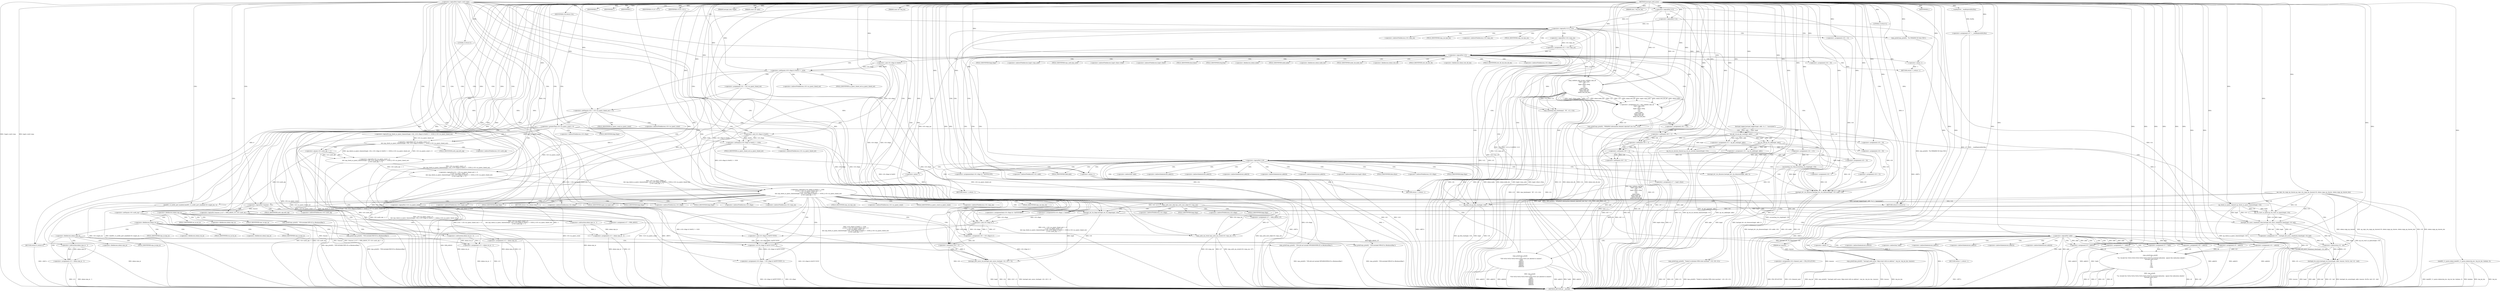 digraph hostapd_notif_assoc {  
"1000129" [label = "(METHOD,hostapd_notif_assoc)" ]
"1000656" [label = "(METHOD_RETURN,int __fastcall)" ]
"1000130" [label = "(PARAM,hostapd_data *hapd)" ]
"1000131" [label = "(PARAM,const u8 *addr)" ]
"1000132" [label = "(PARAM,const u8 *req_ies)" ]
"1000133" [label = "(PARAM,size_t req_ies_len)" ]
"1000134" [label = "(PARAM,int reassoc)" ]
"1000164" [label = "(<operator>.assignment,v37 = __readfsqword(0x28u))" ]
"1000166" [label = "(__readfsqword,__readfsqword(0x28u))" ]
"1000169" [label = "(<operator>.logicalNot,!addr)" ]
"1000172" [label = "(wpa_printf,wpa_printf(2, \"hostapd_notif_assoc: Skip event with no address\", req_ies, req_ies_len, reassoc))" ]
"1000178" [label = "(RETURN,return -1;,return -1;)" ]
"1000179" [label = "(<operator>.minus,-1)" ]
"1000181" [label = "(<operator>.assignment,v5 = *addr)" ]
"1000185" [label = "(<operator>.assignment,v7 = addr[1])" ]
"1000190" [label = "(<operator>.assignment,v8 = addr[2])" ]
"1000195" [label = "(<operator>.assignment,v9 = addr[3])" ]
"1000200" [label = "(<operator>.assignment,v10 = addr[4])" ]
"1000205" [label = "(<operator>.assignment,v29 = addr[5])" ]
"1000211" [label = "(wpa_printf,wpa_printf(\n      2,\n      \"%s: Invalid SA=%02x:%02x:%02x:%02x:%02x:%02x in received indication - ignore this indication silently\",\n      \"hostapd_notif_assoc\",\n      v5,\n      v7,\n      v8,\n      v9,\n      v10,\n      v29))" ]
"1000221" [label = "(RETURN,return 0;,return 0;)" ]
"1000222" [label = "(LITERAL,0,return 0;)" ]
"1000223" [label = "(hostapd_logger,hostapd_logger(hapd, addr, 1u, 2, \"associated\"))" ]
"1000229" [label = "(ieee802_11_parse_elems,ieee802_11_parse_elems(req_ies, req_ies_len, &elems, 0))" ]
"1000240" [label = "(<operator>.assignment,v13 = elems.wps_ie - 2)" ]
"1000242" [label = "(<operator>.subtraction,elems.wps_ie - 2)" ]
"1000247" [label = "(IDENTIFIER,L,)" ]
"1000248" [label = "(wpa_printf,wpa_printf(2, \"STA included WPS IE in (Re)AssocReq\"))" ]
"1000257" [label = "(<operator>.assignment,v13 = elems.rsn_ie - 2)" ]
"1000259" [label = "(<operator>.subtraction,elems.rsn_ie - 2)" ]
"1000264" [label = "(IDENTIFIER,L,)" ]
"1000265" [label = "(wpa_printf,wpa_printf(2, \"STA included RSN IE in (Re)AssocReq\"))" ]
"1000270" [label = "(<operator>.assignment,v13 = elems.wpa_ie)" ]
"1000280" [label = "(<operator>.assignment,v13 = elems.wpa_ie - 2)" ]
"1000282" [label = "(<operator>.subtraction,elems.wpa_ie - 2)" ]
"1000287" [label = "(IDENTIFIER,L,)" ]
"1000288" [label = "(wpa_printf,wpa_printf(2, \"STA included WPA IE in (Re)AssocReq\"))" ]
"1000293" [label = "(IDENTIFIER,L,)" ]
"1000294" [label = "(wpa_printf,wpa_printf(2, \"STA did not include WPS/RSN/WPA IE in (Re)AssocReq\"))" ]
"1000297" [label = "(<operator>.assignment,v15 = ap_get_sta(hapd, addr))" ]
"1000299" [label = "(ap_get_sta,ap_get_sta(hapd, addr))" ]
"1000302" [label = "(<operator>.assignment,v16 = v15)" ]
"1000306" [label = "(IDENTIFIER,v15,if ( v15 ))" ]
"1000308" [label = "(ap_sta_no_session_timeout,ap_sta_no_session_timeout(hapd, v15))" ]
"1000311" [label = "(accounting_sta_stop,accounting_sta_stop(hapd, v16))" ]
"1000314" [label = "(<operator>.assignment,v16->timeout_next = STA_NULLFUNC)" ]
"1000321" [label = "(<operator>.assignment,v16 = ap_sta_add(hapd, addr))" ]
"1000323" [label = "(ap_sta_add,ap_sta_add(hapd, addr))" ]
"1000327" [label = "(<operator>.logicalNot,!v16)" ]
"1000330" [label = "(hostapd_drv_sta_disassoc,hostapd_drv_sta_disassoc(hapd, addr, 5))" ]
"1000334" [label = "(RETURN,return -1;,return -1;)" ]
"1000335" [label = "(<operator>.minus,-1)" ]
"1000337" [label = "(<operator>.assignment,v17 = hapd->iface)" ]
"1000342" [label = "(<operators>.assignmentAnd,v16->flags &= 0xFFFECFFF)" ]
"1000348" [label = "(wpa_printf,wpa_printf(\n      3,\n      \"STA %02x:%02x:%02x:%02x:%02x:%02x not allowed to connect\",\n      *addr,\n      addr[1],\n      addr[2],\n      addr[3],\n      addr[4],\n      addr[5]))" ]
"1000368" [label = "(<operator>.assignment,v18 = 1)" ]
"1000372" [label = "(hostapd_drv_sta_disassoc,hostapd_drv_sta_disassoc(hapd, v16->addr, v18))" ]
"1000378" [label = "(ap_free_sta,ap_free_sta(hapd, v16))" ]
"1000381" [label = "(RETURN,return -1;,return -1;)" ]
"1000382" [label = "(<operator>.minus,-1)" ]
"1000384" [label = "(ap_copy_sta_supp_op_classes,ap_copy_sta_supp_op_classes(v16, elems.supp_op_classes, elems.supp_op_classes_len))" ]
"1000393" [label = "(<operator>.logicalNot,!hapd->conf->wpa)" ]
"1000401" [label = "(<operator>.assignment,v26 = v16->flags & 2)" ]
"1000403" [label = "(<operator>.and,v16->flags & 2)" ]
"1000408" [label = "(<operator>.assignment,v16->flags = v16->flags & 0xFFF7FFFF | 3)" ]
"1000412" [label = "(<operator>.or,v16->flags & 0xFFF7FFFF | 3)" ]
"1000413" [label = "(<operator>.and,v16->flags & 0xFFF7FFFF)" ]
"1000419" [label = "(hostapd_set_sta_flags,hostapd_set_sta_flags(hapd, v16))" ]
"1000423" [label = "(<operator>.logicalOr,!reassoc || (v27 = WPA_ASSOC_FT, v16->auth_alg != 2))" ]
"1000424" [label = "(<operator>.logicalNot,!reassoc)" ]
"1000427" [label = "(<operator>.assignment,v27 = WPA_ASSOC_FT)" ]
"1000430" [label = "(<operator>.notEquals,v16->auth_alg != 2)" ]
"1000435" [label = "(<operator>.assignment,v27 = WPA_ASSOC)" ]
"1000438" [label = "(wpa_auth_sm_event,wpa_auth_sm_event(v16->wpa_sm, v27))" ]
"1000443" [label = "(hostapd_new_assoc_sta,hostapd_new_assoc_sta(hapd, v16, v26 != 0))" ]
"1000446" [label = "(<operator>.notEquals,v26 != 0)" ]
"1000449" [label = "(ieee802_1x_notify_port_enabled,ieee802_1x_notify_port_enabled(v16->eapol_sm, 1))" ]
"1000454" [label = "(RETURN,return 0;,return 0;)" ]
"1000455" [label = "(LITERAL,0,return 0;)" ]
"1000457" [label = "(<operator>.logicalOr,!v13 || !v14)" ]
"1000458" [label = "(<operator>.logicalNot,!v13)" ]
"1000460" [label = "(<operator>.logicalNot,!v14)" ]
"1000463" [label = "(wpa_printf,wpa_printf(2, \"No WPA/RSN IE from STA\"))" ]
"1000466" [label = "(<operator>.assignment,v18 = 13)" ]
"1000471" [label = "(<operator>.logicalNot,!v16->wpa_sm)" ]
"1000475" [label = "(<operator>.assignment,v22 = v16->wpa_sm)" ]
"1000481" [label = "(<operator>.logicalNot,!v22)" ]
"1000484" [label = "(wpa_printf,wpa_printf(5, \"Failed to initialize WPA state machine\", v19, v20, v21))" ]
"1000490" [label = "(RETURN,return -1;,return -1;)" ]
"1000491" [label = "(<operator>.minus,-1)" ]
"1000493" [label = "(<operator>.assignment,v23 = wpa_validate_wpa_ie(\n          hapd->wpa_auth,\n          v22,\n          hapd->iface->freq,\n          v13,\n          v14,\n          elems.mdie,\n          elems.mdie_len,\n          elems.owe_dh,\n          elems.owe_dh_len))" ]
"1000495" [label = "(wpa_validate_wpa_ie,wpa_validate_wpa_ie(\n          hapd->wpa_auth,\n          v22,\n          hapd->iface->freq,\n          v13,\n          v14,\n          elems.mdie,\n          elems.mdie_len,\n          elems.owe_dh,\n          elems.owe_dh_len))" ]
"1000520" [label = "(IDENTIFIER,v23,if ( v23 ))" ]
"1000522" [label = "(<operator>.assignment,v30 = v23)" ]
"1000525" [label = "(wpa_printf,wpa_printf(2, \"WPA/RSN information element rejected? (res %u)\", v23))" ]
"1000529" [label = "(wpa_hexdump,wpa_hexdump(2, \"IE\", v13, v14))" ]
"1000534" [label = "(<operator>.assignment,v18 = 18)" ]
"1000538" [label = "(<operator>.notEquals,v30 != 2)" ]
"1000542" [label = "(<operator>.assignment,v18 = 19)" ]
"1000546" [label = "(<operator>.notEquals,v30 != 3)" ]
"1000550" [label = "(<operator>.assignment,v18 = 20)" ]
"1000554" [label = "(<operator>.notEquals,v30 != 4)" ]
"1000558" [label = "(<operator>.assignment,v18 = 24)" ]
"1000562" [label = "(<operator>.notEquals,v30 != 8)" ]
"1000565" [label = "(<operator>.assignment,v18 = 13)" ]
"1000570" [label = "(<operator>.logicalOr,(v16->flags & 0x402) != 1026\n    || (v24 = v16->sa_query_timed_out) != 0\n    || v16->sa_query_count > 0\n    && ((ap_check_sa_query_timeout(hapd, v16), (v16->flags & 0x402) != 1026) || v16->sa_query_timed_out)\n    || v16->auth_alg == 2)" ]
"1000571" [label = "(<operator>.notEquals,(v16->flags & 0x402) != 1026)" ]
"1000572" [label = "(<operator>.and,v16->flags & 0x402)" ]
"1000578" [label = "(<operator>.logicalOr,(v24 = v16->sa_query_timed_out) != 0\n    || v16->sa_query_count > 0\n    && ((ap_check_sa_query_timeout(hapd, v16), (v16->flags & 0x402) != 1026) || v16->sa_query_timed_out)\n    || v16->auth_alg == 2)" ]
"1000579" [label = "(<operator>.notEquals,(v24 = v16->sa_query_timed_out) != 0)" ]
"1000580" [label = "(<operator>.assignment,v24 = v16->sa_query_timed_out)" ]
"1000586" [label = "(<operator>.logicalOr,v16->sa_query_count > 0\n    && ((ap_check_sa_query_timeout(hapd, v16), (v16->flags & 0x402) != 1026) || v16->sa_query_timed_out)\n    || v16->auth_alg == 2)" ]
"1000587" [label = "(<operator>.logicalAnd,v16->sa_query_count > 0\n    && ((ap_check_sa_query_timeout(hapd, v16), (v16->flags & 0x402) != 1026) || v16->sa_query_timed_out))" ]
"1000588" [label = "(<operator>.greaterThan,v16->sa_query_count > 0)" ]
"1000595" [label = "(ap_check_sa_query_timeout,ap_check_sa_query_timeout(hapd, v16))" ]
"1000598" [label = "(<operator>.notEquals,(v16->flags & 0x402) != 1026)" ]
"1000599" [label = "(<operator>.and,v16->flags & 0x402)" ]
"1000593" [label = "(<operator>.logicalOr,(ap_check_sa_query_timeout(hapd, v16), (v16->flags & 0x402) != 1026) || v16->sa_query_timed_out)" ]
"1000608" [label = "(<operator>.equals,v16->auth_alg == 2)" ]
"1000615" [label = "(wpa_auth_uses_mfp,wpa_auth_uses_mfp(v16->wpa_sm))" ]
"1000619" [label = "(<operators>.assignmentOr,v16->flags |= 0x400u)" ]
"1000625" [label = "(<operators>.assignmentAnd,v16->flags &= 0xFFFFFBFF)" ]
"1000632" [label = "(<operator>.logicalNot,!v16->sa_query_count)" ]
"1000636" [label = "(ap_sta_start_sa_query,ap_sta_start_sa_query(hapd, v16))" ]
"1000639" [label = "(<operator>.assignment,v25 = hostapd_eid_assoc_comeback_time(hapd, v16, buf))" ]
"1000641" [label = "(hostapd_eid_assoc_comeback_time,hostapd_eid_assoc_comeback_time(hapd, v16, buf))" ]
"1000645" [label = "(hostapd_sta_assoc,hostapd_sta_assoc(hapd, addr, reassoc, 0x1Eu, buf, v25 - buf))" ]
"1000651" [label = "(<operator>.subtraction,v25 - buf)" ]
"1000654" [label = "(RETURN,return v24;,return v24;)" ]
"1000655" [label = "(IDENTIFIER,v24,return v24;)" ]
"1000183" [label = "(<operator>.indirection,*addr)" ]
"1000187" [label = "(<operator>.indirectIndexAccess,addr[1])" ]
"1000192" [label = "(<operator>.indirectIndexAccess,addr[2])" ]
"1000197" [label = "(<operator>.indirectIndexAccess,addr[3])" ]
"1000202" [label = "(<operator>.indirectIndexAccess,addr[4])" ]
"1000207" [label = "(<operator>.indirectIndexAccess,addr[5])" ]
"1000236" [label = "(<operator>.fieldAccess,elems.wps_ie)" ]
"1000243" [label = "(<operator>.fieldAccess,elems.wps_ie)" ]
"1000245" [label = "(FIELD_IDENTIFIER,wps_ie,wps_ie)" ]
"1000253" [label = "(<operator>.fieldAccess,elems.rsn_ie)" ]
"1000255" [label = "(FIELD_IDENTIFIER,rsn_ie,rsn_ie)" ]
"1000260" [label = "(<operator>.fieldAccess,elems.rsn_ie)" ]
"1000262" [label = "(FIELD_IDENTIFIER,rsn_ie,rsn_ie)" ]
"1000272" [label = "(<operator>.fieldAccess,elems.wpa_ie)" ]
"1000274" [label = "(FIELD_IDENTIFIER,wpa_ie,wpa_ie)" ]
"1000276" [label = "(<operator>.fieldAccess,elems.wpa_ie)" ]
"1000278" [label = "(FIELD_IDENTIFIER,wpa_ie,wpa_ie)" ]
"1000283" [label = "(<operator>.fieldAccess,elems.wpa_ie)" ]
"1000285" [label = "(FIELD_IDENTIFIER,wpa_ie,wpa_ie)" ]
"1000339" [label = "(<operator>.indirectFieldAccess,hapd->iface)" ]
"1000341" [label = "(FIELD_IDENTIFIER,iface,iface)" ]
"1000343" [label = "(<operator>.indirectFieldAccess,v16->flags)" ]
"1000345" [label = "(FIELD_IDENTIFIER,flags,flags)" ]
"1000351" [label = "(<operator>.indirection,*addr)" ]
"1000353" [label = "(<operator>.indirectIndexAccess,addr[1])" ]
"1000356" [label = "(<operator>.indirectIndexAccess,addr[2])" ]
"1000359" [label = "(<operator>.indirectIndexAccess,addr[3])" ]
"1000362" [label = "(<operator>.indirectIndexAccess,addr[4])" ]
"1000365" [label = "(<operator>.indirectIndexAccess,addr[5])" ]
"1000374" [label = "(<operator>.indirectFieldAccess,v16->addr)" ]
"1000376" [label = "(FIELD_IDENTIFIER,addr,addr)" ]
"1000404" [label = "(<operator>.indirectFieldAccess,v16->flags)" ]
"1000406" [label = "(FIELD_IDENTIFIER,flags,flags)" ]
"1000409" [label = "(<operator>.indirectFieldAccess,v16->flags)" ]
"1000411" [label = "(FIELD_IDENTIFIER,flags,flags)" ]
"1000414" [label = "(<operator>.indirectFieldAccess,v16->flags)" ]
"1000416" [label = "(FIELD_IDENTIFIER,flags,flags)" ]
"1000431" [label = "(<operator>.indirectFieldAccess,v16->auth_alg)" ]
"1000433" [label = "(FIELD_IDENTIFIER,auth_alg,auth_alg)" ]
"1000439" [label = "(<operator>.indirectFieldAccess,v16->wpa_sm)" ]
"1000441" [label = "(FIELD_IDENTIFIER,wpa_sm,wpa_sm)" ]
"1000450" [label = "(<operator>.indirectFieldAccess,v16->eapol_sm)" ]
"1000452" [label = "(FIELD_IDENTIFIER,eapol_sm,eapol_sm)" ]
"1000472" [label = "(<operator>.indirectFieldAccess,v16->wpa_sm)" ]
"1000474" [label = "(FIELD_IDENTIFIER,wpa_sm,wpa_sm)" ]
"1000477" [label = "(<operator>.indirectFieldAccess,v16->wpa_sm)" ]
"1000479" [label = "(FIELD_IDENTIFIER,wpa_sm,wpa_sm)" ]
"1000496" [label = "(<operator>.indirectFieldAccess,hapd->wpa_auth)" ]
"1000498" [label = "(FIELD_IDENTIFIER,wpa_auth,wpa_auth)" ]
"1000500" [label = "(<operator>.indirectFieldAccess,hapd->iface->freq)" ]
"1000501" [label = "(<operator>.indirectFieldAccess,hapd->iface)" ]
"1000503" [label = "(FIELD_IDENTIFIER,iface,iface)" ]
"1000504" [label = "(FIELD_IDENTIFIER,freq,freq)" ]
"1000507" [label = "(<operator>.fieldAccess,elems.mdie)" ]
"1000509" [label = "(FIELD_IDENTIFIER,mdie,mdie)" ]
"1000510" [label = "(<operator>.fieldAccess,elems.mdie_len)" ]
"1000512" [label = "(FIELD_IDENTIFIER,mdie_len,mdie_len)" ]
"1000513" [label = "(<operator>.fieldAccess,elems.owe_dh)" ]
"1000515" [label = "(FIELD_IDENTIFIER,owe_dh,owe_dh)" ]
"1000516" [label = "(<operator>.fieldAccess,elems.owe_dh_len)" ]
"1000518" [label = "(FIELD_IDENTIFIER,owe_dh_len,owe_dh_len)" ]
"1000573" [label = "(<operator>.indirectFieldAccess,v16->flags)" ]
"1000575" [label = "(FIELD_IDENTIFIER,flags,flags)" ]
"1000582" [label = "(<operator>.indirectFieldAccess,v16->sa_query_timed_out)" ]
"1000584" [label = "(FIELD_IDENTIFIER,sa_query_timed_out,sa_query_timed_out)" ]
"1000589" [label = "(<operator>.indirectFieldAccess,v16->sa_query_count)" ]
"1000591" [label = "(FIELD_IDENTIFIER,sa_query_count,sa_query_count)" ]
"1000600" [label = "(<operator>.indirectFieldAccess,v16->flags)" ]
"1000602" [label = "(FIELD_IDENTIFIER,flags,flags)" ]
"1000605" [label = "(<operator>.indirectFieldAccess,v16->sa_query_timed_out)" ]
"1000607" [label = "(FIELD_IDENTIFIER,sa_query_timed_out,sa_query_timed_out)" ]
"1000609" [label = "(<operator>.indirectFieldAccess,v16->auth_alg)" ]
"1000611" [label = "(FIELD_IDENTIFIER,auth_alg,auth_alg)" ]
"1000616" [label = "(<operator>.indirectFieldAccess,v16->wpa_sm)" ]
"1000618" [label = "(FIELD_IDENTIFIER,wpa_sm,wpa_sm)" ]
"1000620" [label = "(<operator>.indirectFieldAccess,v16->flags)" ]
"1000622" [label = "(FIELD_IDENTIFIER,flags,flags)" ]
"1000626" [label = "(<operator>.indirectFieldAccess,v16->flags)" ]
"1000628" [label = "(FIELD_IDENTIFIER,flags,flags)" ]
"1000633" [label = "(<operator>.indirectFieldAccess,v16->sa_query_count)" ]
"1000635" [label = "(FIELD_IDENTIFIER,sa_query_count,sa_query_count)" ]
  "1000654" -> "1000656"  [ label = "DDG: <RET>"] 
  "1000490" -> "1000656"  [ label = "DDG: <RET>"] 
  "1000381" -> "1000656"  [ label = "DDG: <RET>"] 
  "1000178" -> "1000656"  [ label = "DDG: <RET>"] 
  "1000259" -> "1000656"  [ label = "DDG: elems.rsn_ie"] 
  "1000327" -> "1000656"  [ label = "DDG: !v16"] 
  "1000294" -> "1000656"  [ label = "DDG: wpa_printf(2, \"STA did not include WPS/RSN/WPA IE in (Re)AssocReq\")"] 
  "1000636" -> "1000656"  [ label = "DDG: ap_sta_start_sa_query(hapd, v16)"] 
  "1000242" -> "1000656"  [ label = "DDG: elems.wps_ie"] 
  "1000211" -> "1000656"  [ label = "DDG: v9"] 
  "1000529" -> "1000656"  [ label = "DDG: v14"] 
  "1000580" -> "1000656"  [ label = "DDG: v16->sa_query_timed_out"] 
  "1000475" -> "1000656"  [ label = "DDG: v16->wpa_sm"] 
  "1000493" -> "1000656"  [ label = "DDG: wpa_validate_wpa_ie(\n          hapd->wpa_auth,\n          v22,\n          hapd->iface->freq,\n          v13,\n          v14,\n          elems.mdie,\n          elems.mdie_len,\n          elems.owe_dh,\n          elems.owe_dh_len)"] 
  "1000372" -> "1000656"  [ label = "DDG: v16->addr"] 
  "1000580" -> "1000656"  [ label = "DDG: v24"] 
  "1000615" -> "1000656"  [ label = "DDG: wpa_auth_uses_mfp(v16->wpa_sm)"] 
  "1000599" -> "1000656"  [ label = "DDG: v16->flags"] 
  "1000348" -> "1000656"  [ label = "DDG: wpa_printf(\n      3,\n      \"STA %02x:%02x:%02x:%02x:%02x:%02x not allowed to connect\",\n      *addr,\n      addr[1],\n      addr[2],\n      addr[3],\n      addr[4],\n      addr[5])"] 
  "1000570" -> "1000656"  [ label = "DDG: (v16->flags & 0x402) != 1026"] 
  "1000570" -> "1000656"  [ label = "DDG: (v24 = v16->sa_query_timed_out) != 0\n    || v16->sa_query_count > 0\n    && ((ap_check_sa_query_timeout(hapd, v16), (v16->flags & 0x402) != 1026) || v16->sa_query_timed_out)\n    || v16->auth_alg == 2"] 
  "1000384" -> "1000656"  [ label = "DDG: elems.supp_op_classes_len"] 
  "1000423" -> "1000656"  [ label = "DDG: !reassoc"] 
  "1000443" -> "1000656"  [ label = "DDG: hapd"] 
  "1000443" -> "1000656"  [ label = "DDG: v16"] 
  "1000393" -> "1000656"  [ label = "DDG: hapd->conf->wpa"] 
  "1000335" -> "1000656"  [ label = "DDG: -1"] 
  "1000495" -> "1000656"  [ label = "DDG: hapd->wpa_auth"] 
  "1000495" -> "1000656"  [ label = "DDG: hapd->iface->freq"] 
  "1000525" -> "1000656"  [ label = "DDG: wpa_printf(2, \"WPA/RSN information element rejected? (res %u)\", v23)"] 
  "1000438" -> "1000656"  [ label = "DDG: v16->wpa_sm"] 
  "1000223" -> "1000656"  [ label = "DDG: hostapd_logger(hapd, addr, 1u, 2, \"associated\")"] 
  "1000323" -> "1000656"  [ label = "DDG: addr"] 
  "1000164" -> "1000656"  [ label = "DDG: __readfsqword(0x28u)"] 
  "1000330" -> "1000656"  [ label = "DDG: hostapd_drv_sta_disassoc(hapd, addr, 5)"] 
  "1000257" -> "1000656"  [ label = "DDG: elems.rsn_ie - 2"] 
  "1000348" -> "1000656"  [ label = "DDG: addr[1]"] 
  "1000588" -> "1000656"  [ label = "DDG: v16->sa_query_count"] 
  "1000484" -> "1000656"  [ label = "DDG: v20"] 
  "1000570" -> "1000656"  [ label = "DDG: (v16->flags & 0x402) != 1026\n    || (v24 = v16->sa_query_timed_out) != 0\n    || v16->sa_query_count > 0\n    && ((ap_check_sa_query_timeout(hapd, v16), (v16->flags & 0x402) != 1026) || v16->sa_query_timed_out)\n    || v16->auth_alg == 2"] 
  "1000265" -> "1000656"  [ label = "DDG: wpa_printf(2, \"STA included RSN IE in (Re)AssocReq\")"] 
  "1000538" -> "1000656"  [ label = "DDG: v30"] 
  "1000308" -> "1000656"  [ label = "DDG: ap_sta_no_session_timeout(hapd, v15)"] 
  "1000538" -> "1000656"  [ label = "DDG: v30 != 2"] 
  "1000645" -> "1000656"  [ label = "DDG: reassoc"] 
  "1000430" -> "1000656"  [ label = "DDG: v16->auth_alg"] 
  "1000348" -> "1000656"  [ label = "DDG: *addr"] 
  "1000257" -> "1000656"  [ label = "DDG: v13"] 
  "1000593" -> "1000656"  [ label = "DDG: v16->sa_query_timed_out"] 
  "1000495" -> "1000656"  [ label = "DDG: v13"] 
  "1000229" -> "1000656"  [ label = "DDG: req_ies"] 
  "1000211" -> "1000656"  [ label = "DDG: wpa_printf(\n      2,\n      \"%s: Invalid SA=%02x:%02x:%02x:%02x:%02x:%02x in received indication - ignore this indication silently\",\n      \"hostapd_notif_assoc\",\n      v5,\n      v7,\n      v8,\n      v9,\n      v10,\n      v29)"] 
  "1000321" -> "1000656"  [ label = "DDG: ap_sta_add(hapd, addr)"] 
  "1000554" -> "1000656"  [ label = "DDG: v30"] 
  "1000645" -> "1000656"  [ label = "DDG: hapd"] 
  "1000211" -> "1000656"  [ label = "DDG: v8"] 
  "1000393" -> "1000656"  [ label = "DDG: !hapd->conf->wpa"] 
  "1000546" -> "1000656"  [ label = "DDG: v30"] 
  "1000229" -> "1000656"  [ label = "DDG: ieee802_11_parse_elems(req_ies, req_ies_len, &elems, 0)"] 
  "1000632" -> "1000656"  [ label = "DDG: v16->sa_query_count"] 
  "1000572" -> "1000656"  [ label = "DDG: v16->flags"] 
  "1000481" -> "1000656"  [ label = "DDG: v22"] 
  "1000378" -> "1000656"  [ label = "DDG: v16"] 
  "1000578" -> "1000656"  [ label = "DDG: (v24 = v16->sa_query_timed_out) != 0"] 
  "1000134" -> "1000656"  [ label = "DDG: reassoc"] 
  "1000348" -> "1000656"  [ label = "DDG: addr[2]"] 
  "1000546" -> "1000656"  [ label = "DDG: v30 != 3"] 
  "1000382" -> "1000656"  [ label = "DDG: -1"] 
  "1000270" -> "1000656"  [ label = "DDG: elems.wpa_ie"] 
  "1000639" -> "1000656"  [ label = "DDG: hostapd_eid_assoc_comeback_time(hapd, v16, buf)"] 
  "1000384" -> "1000656"  [ label = "DDG: ap_copy_sta_supp_op_classes(v16, elems.supp_op_classes, elems.supp_op_classes_len)"] 
  "1000282" -> "1000656"  [ label = "DDG: elems.wpa_ie"] 
  "1000211" -> "1000656"  [ label = "DDG: v29"] 
  "1000438" -> "1000656"  [ label = "DDG: v27"] 
  "1000438" -> "1000656"  [ label = "DDG: wpa_auth_sm_event(v16->wpa_sm, v27)"] 
  "1000299" -> "1000656"  [ label = "DDG: addr"] 
  "1000481" -> "1000656"  [ label = "DDG: !v22"] 
  "1000484" -> "1000656"  [ label = "DDG: v19"] 
  "1000457" -> "1000656"  [ label = "DDG: !v13 || !v14"] 
  "1000587" -> "1000656"  [ label = "DDG: v16->sa_query_count > 0"] 
  "1000240" -> "1000656"  [ label = "DDG: v13"] 
  "1000495" -> "1000656"  [ label = "DDG: elems.owe_dh"] 
  "1000435" -> "1000656"  [ label = "DDG: WPA_ASSOC"] 
  "1000181" -> "1000656"  [ label = "DDG: *addr"] 
  "1000586" -> "1000656"  [ label = "DDG: v16->auth_alg == 2"] 
  "1000348" -> "1000656"  [ label = "DDG: addr[5]"] 
  "1000308" -> "1000656"  [ label = "DDG: v15"] 
  "1000280" -> "1000656"  [ label = "DDG: elems.wpa_ie - 2"] 
  "1000651" -> "1000656"  [ label = "DDG: v25"] 
  "1000446" -> "1000656"  [ label = "DDG: v26"] 
  "1000419" -> "1000656"  [ label = "DDG: hostapd_set_sta_flags(hapd, v16)"] 
  "1000495" -> "1000656"  [ label = "DDG: v14"] 
  "1000525" -> "1000656"  [ label = "DDG: v23"] 
  "1000211" -> "1000656"  [ label = "DDG: v5"] 
  "1000384" -> "1000656"  [ label = "DDG: v16"] 
  "1000401" -> "1000656"  [ label = "DDG: v16->flags & 2"] 
  "1000270" -> "1000656"  [ label = "DDG: v13"] 
  "1000449" -> "1000656"  [ label = "DDG: v16->eapol_sm"] 
  "1000302" -> "1000656"  [ label = "DDG: v15"] 
  "1000562" -> "1000656"  [ label = "DDG: v30 != 8"] 
  "1000378" -> "1000656"  [ label = "DDG: ap_free_sta(hapd, v16)"] 
  "1000288" -> "1000656"  [ label = "DDG: wpa_printf(2, \"STA included WPA IE in (Re)AssocReq\")"] 
  "1000229" -> "1000656"  [ label = "DDG: &elems"] 
  "1000205" -> "1000656"  [ label = "DDG: addr[5]"] 
  "1000348" -> "1000656"  [ label = "DDG: addr[3]"] 
  "1000495" -> "1000656"  [ label = "DDG: elems.owe_dh_len"] 
  "1000463" -> "1000656"  [ label = "DDG: wpa_printf(2, \"No WPA/RSN IE from STA\")"] 
  "1000424" -> "1000656"  [ label = "DDG: reassoc"] 
  "1000378" -> "1000656"  [ label = "DDG: hapd"] 
  "1000342" -> "1000656"  [ label = "DDG: v16->flags"] 
  "1000169" -> "1000656"  [ label = "DDG: addr"] 
  "1000443" -> "1000656"  [ label = "DDG: v26 != 0"] 
  "1000587" -> "1000656"  [ label = "DDG: (ap_check_sa_query_timeout(hapd, v16), (v16->flags & 0x402) != 1026) || v16->sa_query_timed_out"] 
  "1000248" -> "1000656"  [ label = "DDG: wpa_printf(2, \"STA included WPS IE in (Re)AssocReq\")"] 
  "1000495" -> "1000656"  [ label = "DDG: v22"] 
  "1000598" -> "1000656"  [ label = "DDG: v16->flags & 0x402"] 
  "1000372" -> "1000656"  [ label = "DDG: hostapd_drv_sta_disassoc(hapd, v16->addr, v18)"] 
  "1000645" -> "1000656"  [ label = "DDG: addr"] 
  "1000645" -> "1000656"  [ label = "DDG: buf"] 
  "1000330" -> "1000656"  [ label = "DDG: addr"] 
  "1000229" -> "1000656"  [ label = "DDG: req_ies_len"] 
  "1000311" -> "1000656"  [ label = "DDG: accounting_sta_stop(hapd, v16)"] 
  "1000586" -> "1000656"  [ label = "DDG: v16->sa_query_count > 0\n    && ((ap_check_sa_query_timeout(hapd, v16), (v16->flags & 0x402) != 1026) || v16->sa_query_timed_out)"] 
  "1000314" -> "1000656"  [ label = "DDG: v16->timeout_next"] 
  "1000280" -> "1000656"  [ label = "DDG: v13"] 
  "1000632" -> "1000656"  [ label = "DDG: !v16->sa_query_count"] 
  "1000491" -> "1000656"  [ label = "DDG: -1"] 
  "1000529" -> "1000656"  [ label = "DDG: v13"] 
  "1000423" -> "1000656"  [ label = "DDG: !reassoc || (v27 = WPA_ASSOC_FT, v16->auth_alg != 2)"] 
  "1000190" -> "1000656"  [ label = "DDG: addr[2]"] 
  "1000495" -> "1000656"  [ label = "DDG: elems.mdie"] 
  "1000562" -> "1000656"  [ label = "DDG: v30"] 
  "1000645" -> "1000656"  [ label = "DDG: v25 - buf"] 
  "1000529" -> "1000656"  [ label = "DDG: wpa_hexdump(2, \"IE\", v13, v14)"] 
  "1000484" -> "1000656"  [ label = "DDG: v21"] 
  "1000327" -> "1000656"  [ label = "DDG: v16"] 
  "1000641" -> "1000656"  [ label = "DDG: v16"] 
  "1000185" -> "1000656"  [ label = "DDG: addr[1]"] 
  "1000578" -> "1000656"  [ label = "DDG: v16->sa_query_count > 0\n    && ((ap_check_sa_query_timeout(hapd, v16), (v16->flags & 0x402) != 1026) || v16->sa_query_timed_out)\n    || v16->auth_alg == 2"] 
  "1000172" -> "1000656"  [ label = "DDG: reassoc"] 
  "1000372" -> "1000656"  [ label = "DDG: v18"] 
  "1000240" -> "1000656"  [ label = "DDG: elems.wps_ie - 2"] 
  "1000172" -> "1000656"  [ label = "DDG: req_ies_len"] 
  "1000179" -> "1000656"  [ label = "DDG: -1"] 
  "1000297" -> "1000656"  [ label = "DDG: ap_get_sta(hapd, addr)"] 
  "1000449" -> "1000656"  [ label = "DDG: ieee802_1x_notify_port_enabled(v16->eapol_sm, 1)"] 
  "1000337" -> "1000656"  [ label = "DDG: hapd->iface"] 
  "1000484" -> "1000656"  [ label = "DDG: wpa_printf(5, \"Failed to initialize WPA state machine\", v19, v20, v21)"] 
  "1000169" -> "1000656"  [ label = "DDG: !addr"] 
  "1000493" -> "1000656"  [ label = "DDG: v23"] 
  "1000408" -> "1000656"  [ label = "DDG: v16->flags"] 
  "1000408" -> "1000656"  [ label = "DDG: v16->flags & 0xFFF7FFFF | 3"] 
  "1000554" -> "1000656"  [ label = "DDG: v30 != 4"] 
  "1000211" -> "1000656"  [ label = "DDG: v7"] 
  "1000645" -> "1000656"  [ label = "DDG: hostapd_sta_assoc(hapd, addr, reassoc, 0x1Eu, buf, v25 - buf)"] 
  "1000430" -> "1000656"  [ label = "DDG: v16->auth_alg != 2"] 
  "1000458" -> "1000656"  [ label = "DDG: v13"] 
  "1000314" -> "1000656"  [ label = "DDG: STA_NULLFUNC"] 
  "1000412" -> "1000656"  [ label = "DDG: v16->flags & 0xFFF7FFFF"] 
  "1000172" -> "1000656"  [ label = "DDG: req_ies"] 
  "1000595" -> "1000656"  [ label = "DDG: ap_check_sa_query_timeout(hapd, v16)"] 
  "1000172" -> "1000656"  [ label = "DDG: wpa_printf(2, \"hostapd_notif_assoc: Skip event with no address\", req_ies, req_ies_len, reassoc)"] 
  "1000200" -> "1000656"  [ label = "DDG: addr[4]"] 
  "1000195" -> "1000656"  [ label = "DDG: addr[3]"] 
  "1000460" -> "1000656"  [ label = "DDG: v14"] 
  "1000608" -> "1000656"  [ label = "DDG: v16->auth_alg"] 
  "1000443" -> "1000656"  [ label = "DDG: hostapd_new_assoc_sta(hapd, v16, v26 != 0)"] 
  "1000457" -> "1000656"  [ label = "DDG: !v13"] 
  "1000337" -> "1000656"  [ label = "DDG: v17"] 
  "1000571" -> "1000656"  [ label = "DDG: v16->flags & 0x402"] 
  "1000471" -> "1000656"  [ label = "DDG: !v16->wpa_sm"] 
  "1000495" -> "1000656"  [ label = "DDG: elems.mdie_len"] 
  "1000427" -> "1000656"  [ label = "DDG: WPA_ASSOC_FT"] 
  "1000348" -> "1000656"  [ label = "DDG: addr[4]"] 
  "1000384" -> "1000656"  [ label = "DDG: elems.supp_op_classes"] 
  "1000164" -> "1000656"  [ label = "DDG: v37"] 
  "1000211" -> "1000656"  [ label = "DDG: v10"] 
  "1000457" -> "1000656"  [ label = "DDG: !v14"] 
  "1000330" -> "1000656"  [ label = "DDG: hapd"] 
  "1000334" -> "1000656"  [ label = "DDG: <RET>"] 
  "1000221" -> "1000656"  [ label = "DDG: <RET>"] 
  "1000454" -> "1000656"  [ label = "DDG: <RET>"] 
  "1000129" -> "1000130"  [ label = "DDG: "] 
  "1000129" -> "1000131"  [ label = "DDG: "] 
  "1000129" -> "1000132"  [ label = "DDG: "] 
  "1000129" -> "1000133"  [ label = "DDG: "] 
  "1000129" -> "1000134"  [ label = "DDG: "] 
  "1000166" -> "1000164"  [ label = "DDG: 0x28u"] 
  "1000129" -> "1000164"  [ label = "DDG: "] 
  "1000129" -> "1000166"  [ label = "DDG: "] 
  "1000129" -> "1000169"  [ label = "DDG: "] 
  "1000129" -> "1000172"  [ label = "DDG: "] 
  "1000134" -> "1000172"  [ label = "DDG: reassoc"] 
  "1000179" -> "1000178"  [ label = "DDG: -1"] 
  "1000129" -> "1000179"  [ label = "DDG: "] 
  "1000129" -> "1000181"  [ label = "DDG: "] 
  "1000169" -> "1000185"  [ label = "DDG: addr"] 
  "1000129" -> "1000185"  [ label = "DDG: "] 
  "1000169" -> "1000190"  [ label = "DDG: addr"] 
  "1000129" -> "1000190"  [ label = "DDG: "] 
  "1000169" -> "1000195"  [ label = "DDG: addr"] 
  "1000129" -> "1000195"  [ label = "DDG: "] 
  "1000169" -> "1000200"  [ label = "DDG: addr"] 
  "1000129" -> "1000200"  [ label = "DDG: "] 
  "1000169" -> "1000205"  [ label = "DDG: addr"] 
  "1000129" -> "1000205"  [ label = "DDG: "] 
  "1000129" -> "1000211"  [ label = "DDG: "] 
  "1000181" -> "1000211"  [ label = "DDG: v5"] 
  "1000185" -> "1000211"  [ label = "DDG: v7"] 
  "1000190" -> "1000211"  [ label = "DDG: v8"] 
  "1000195" -> "1000211"  [ label = "DDG: v9"] 
  "1000200" -> "1000211"  [ label = "DDG: v10"] 
  "1000205" -> "1000211"  [ label = "DDG: v29"] 
  "1000222" -> "1000221"  [ label = "DDG: 0"] 
  "1000129" -> "1000221"  [ label = "DDG: "] 
  "1000129" -> "1000222"  [ label = "DDG: "] 
  "1000129" -> "1000223"  [ label = "DDG: "] 
  "1000129" -> "1000229"  [ label = "DDG: "] 
  "1000242" -> "1000240"  [ label = "DDG: elems.wps_ie"] 
  "1000242" -> "1000240"  [ label = "DDG: 2"] 
  "1000129" -> "1000240"  [ label = "DDG: "] 
  "1000129" -> "1000242"  [ label = "DDG: "] 
  "1000129" -> "1000247"  [ label = "DDG: "] 
  "1000129" -> "1000248"  [ label = "DDG: "] 
  "1000259" -> "1000257"  [ label = "DDG: elems.rsn_ie"] 
  "1000259" -> "1000257"  [ label = "DDG: 2"] 
  "1000129" -> "1000257"  [ label = "DDG: "] 
  "1000129" -> "1000259"  [ label = "DDG: "] 
  "1000129" -> "1000264"  [ label = "DDG: "] 
  "1000129" -> "1000265"  [ label = "DDG: "] 
  "1000129" -> "1000270"  [ label = "DDG: "] 
  "1000282" -> "1000280"  [ label = "DDG: elems.wpa_ie"] 
  "1000282" -> "1000280"  [ label = "DDG: 2"] 
  "1000129" -> "1000280"  [ label = "DDG: "] 
  "1000129" -> "1000282"  [ label = "DDG: "] 
  "1000129" -> "1000287"  [ label = "DDG: "] 
  "1000129" -> "1000288"  [ label = "DDG: "] 
  "1000129" -> "1000293"  [ label = "DDG: "] 
  "1000129" -> "1000294"  [ label = "DDG: "] 
  "1000299" -> "1000297"  [ label = "DDG: hapd"] 
  "1000299" -> "1000297"  [ label = "DDG: addr"] 
  "1000129" -> "1000297"  [ label = "DDG: "] 
  "1000223" -> "1000299"  [ label = "DDG: hapd"] 
  "1000129" -> "1000299"  [ label = "DDG: "] 
  "1000223" -> "1000299"  [ label = "DDG: addr"] 
  "1000297" -> "1000302"  [ label = "DDG: v15"] 
  "1000129" -> "1000302"  [ label = "DDG: "] 
  "1000129" -> "1000306"  [ label = "DDG: "] 
  "1000299" -> "1000308"  [ label = "DDG: hapd"] 
  "1000129" -> "1000308"  [ label = "DDG: "] 
  "1000297" -> "1000308"  [ label = "DDG: v15"] 
  "1000308" -> "1000311"  [ label = "DDG: hapd"] 
  "1000129" -> "1000311"  [ label = "DDG: "] 
  "1000302" -> "1000311"  [ label = "DDG: v16"] 
  "1000129" -> "1000314"  [ label = "DDG: "] 
  "1000323" -> "1000321"  [ label = "DDG: hapd"] 
  "1000323" -> "1000321"  [ label = "DDG: addr"] 
  "1000129" -> "1000321"  [ label = "DDG: "] 
  "1000299" -> "1000323"  [ label = "DDG: hapd"] 
  "1000129" -> "1000323"  [ label = "DDG: "] 
  "1000299" -> "1000323"  [ label = "DDG: addr"] 
  "1000321" -> "1000327"  [ label = "DDG: v16"] 
  "1000129" -> "1000327"  [ label = "DDG: "] 
  "1000323" -> "1000330"  [ label = "DDG: hapd"] 
  "1000129" -> "1000330"  [ label = "DDG: "] 
  "1000323" -> "1000330"  [ label = "DDG: addr"] 
  "1000335" -> "1000334"  [ label = "DDG: -1"] 
  "1000129" -> "1000335"  [ label = "DDG: "] 
  "1000129" -> "1000337"  [ label = "DDG: "] 
  "1000129" -> "1000342"  [ label = "DDG: "] 
  "1000129" -> "1000348"  [ label = "DDG: "] 
  "1000323" -> "1000348"  [ label = "DDG: addr"] 
  "1000299" -> "1000348"  [ label = "DDG: addr"] 
  "1000129" -> "1000368"  [ label = "DDG: "] 
  "1000323" -> "1000372"  [ label = "DDG: hapd"] 
  "1000311" -> "1000372"  [ label = "DDG: hapd"] 
  "1000129" -> "1000372"  [ label = "DDG: "] 
  "1000550" -> "1000372"  [ label = "DDG: v18"] 
  "1000558" -> "1000372"  [ label = "DDG: v18"] 
  "1000368" -> "1000372"  [ label = "DDG: v18"] 
  "1000534" -> "1000372"  [ label = "DDG: v18"] 
  "1000542" -> "1000372"  [ label = "DDG: v18"] 
  "1000565" -> "1000372"  [ label = "DDG: v18"] 
  "1000466" -> "1000372"  [ label = "DDG: v18"] 
  "1000372" -> "1000378"  [ label = "DDG: hapd"] 
  "1000129" -> "1000378"  [ label = "DDG: "] 
  "1000311" -> "1000378"  [ label = "DDG: v16"] 
  "1000384" -> "1000378"  [ label = "DDG: v16"] 
  "1000327" -> "1000378"  [ label = "DDG: v16"] 
  "1000382" -> "1000381"  [ label = "DDG: -1"] 
  "1000129" -> "1000382"  [ label = "DDG: "] 
  "1000129" -> "1000384"  [ label = "DDG: "] 
  "1000403" -> "1000401"  [ label = "DDG: v16->flags"] 
  "1000403" -> "1000401"  [ label = "DDG: 2"] 
  "1000129" -> "1000401"  [ label = "DDG: "] 
  "1000625" -> "1000403"  [ label = "DDG: v16->flags"] 
  "1000619" -> "1000403"  [ label = "DDG: v16->flags"] 
  "1000129" -> "1000403"  [ label = "DDG: "] 
  "1000412" -> "1000408"  [ label = "DDG: v16->flags & 0xFFF7FFFF"] 
  "1000412" -> "1000408"  [ label = "DDG: 3"] 
  "1000413" -> "1000412"  [ label = "DDG: v16->flags"] 
  "1000413" -> "1000412"  [ label = "DDG: 0xFFF7FFFF"] 
  "1000403" -> "1000413"  [ label = "DDG: v16->flags"] 
  "1000129" -> "1000413"  [ label = "DDG: "] 
  "1000129" -> "1000412"  [ label = "DDG: "] 
  "1000595" -> "1000419"  [ label = "DDG: hapd"] 
  "1000129" -> "1000419"  [ label = "DDG: "] 
  "1000595" -> "1000419"  [ label = "DDG: v16"] 
  "1000384" -> "1000419"  [ label = "DDG: v16"] 
  "1000424" -> "1000423"  [ label = "DDG: reassoc"] 
  "1000129" -> "1000424"  [ label = "DDG: "] 
  "1000129" -> "1000427"  [ label = "DDG: "] 
  "1000608" -> "1000430"  [ label = "DDG: v16->auth_alg"] 
  "1000129" -> "1000430"  [ label = "DDG: "] 
  "1000129" -> "1000435"  [ label = "DDG: "] 
  "1000615" -> "1000438"  [ label = "DDG: v16->wpa_sm"] 
  "1000435" -> "1000438"  [ label = "DDG: v27"] 
  "1000427" -> "1000438"  [ label = "DDG: v27"] 
  "1000129" -> "1000438"  [ label = "DDG: "] 
  "1000419" -> "1000443"  [ label = "DDG: hapd"] 
  "1000129" -> "1000443"  [ label = "DDG: "] 
  "1000419" -> "1000443"  [ label = "DDG: v16"] 
  "1000446" -> "1000443"  [ label = "DDG: v26"] 
  "1000446" -> "1000443"  [ label = "DDG: 0"] 
  "1000401" -> "1000446"  [ label = "DDG: v26"] 
  "1000129" -> "1000446"  [ label = "DDG: "] 
  "1000129" -> "1000449"  [ label = "DDG: "] 
  "1000455" -> "1000454"  [ label = "DDG: 0"] 
  "1000129" -> "1000454"  [ label = "DDG: "] 
  "1000129" -> "1000455"  [ label = "DDG: "] 
  "1000458" -> "1000457"  [ label = "DDG: v13"] 
  "1000129" -> "1000458"  [ label = "DDG: "] 
  "1000460" -> "1000457"  [ label = "DDG: v14"] 
  "1000129" -> "1000460"  [ label = "DDG: "] 
  "1000129" -> "1000463"  [ label = "DDG: "] 
  "1000129" -> "1000466"  [ label = "DDG: "] 
  "1000471" -> "1000475"  [ label = "DDG: v16->wpa_sm"] 
  "1000129" -> "1000475"  [ label = "DDG: "] 
  "1000475" -> "1000481"  [ label = "DDG: v22"] 
  "1000129" -> "1000481"  [ label = "DDG: "] 
  "1000129" -> "1000484"  [ label = "DDG: "] 
  "1000491" -> "1000490"  [ label = "DDG: -1"] 
  "1000129" -> "1000491"  [ label = "DDG: "] 
  "1000495" -> "1000493"  [ label = "DDG: elems.owe_dh_len"] 
  "1000495" -> "1000493"  [ label = "DDG: elems.mdie"] 
  "1000495" -> "1000493"  [ label = "DDG: hapd->iface->freq"] 
  "1000495" -> "1000493"  [ label = "DDG: v13"] 
  "1000495" -> "1000493"  [ label = "DDG: elems.mdie_len"] 
  "1000495" -> "1000493"  [ label = "DDG: v14"] 
  "1000495" -> "1000493"  [ label = "DDG: v22"] 
  "1000495" -> "1000493"  [ label = "DDG: elems.owe_dh"] 
  "1000495" -> "1000493"  [ label = "DDG: hapd->wpa_auth"] 
  "1000129" -> "1000493"  [ label = "DDG: "] 
  "1000481" -> "1000495"  [ label = "DDG: v22"] 
  "1000129" -> "1000495"  [ label = "DDG: "] 
  "1000458" -> "1000495"  [ label = "DDG: v13"] 
  "1000460" -> "1000495"  [ label = "DDG: v14"] 
  "1000129" -> "1000520"  [ label = "DDG: "] 
  "1000493" -> "1000522"  [ label = "DDG: v23"] 
  "1000129" -> "1000522"  [ label = "DDG: "] 
  "1000129" -> "1000525"  [ label = "DDG: "] 
  "1000493" -> "1000525"  [ label = "DDG: v23"] 
  "1000129" -> "1000529"  [ label = "DDG: "] 
  "1000495" -> "1000529"  [ label = "DDG: v13"] 
  "1000495" -> "1000529"  [ label = "DDG: v14"] 
  "1000129" -> "1000534"  [ label = "DDG: "] 
  "1000522" -> "1000538"  [ label = "DDG: v30"] 
  "1000129" -> "1000538"  [ label = "DDG: "] 
  "1000129" -> "1000542"  [ label = "DDG: "] 
  "1000538" -> "1000546"  [ label = "DDG: v30"] 
  "1000129" -> "1000546"  [ label = "DDG: "] 
  "1000129" -> "1000550"  [ label = "DDG: "] 
  "1000546" -> "1000554"  [ label = "DDG: v30"] 
  "1000129" -> "1000554"  [ label = "DDG: "] 
  "1000129" -> "1000558"  [ label = "DDG: "] 
  "1000554" -> "1000562"  [ label = "DDG: v30"] 
  "1000129" -> "1000562"  [ label = "DDG: "] 
  "1000129" -> "1000565"  [ label = "DDG: "] 
  "1000571" -> "1000570"  [ label = "DDG: v16->flags & 0x402"] 
  "1000571" -> "1000570"  [ label = "DDG: 1026"] 
  "1000598" -> "1000570"  [ label = "DDG: (v16->flags & 0x402) != 1026"] 
  "1000572" -> "1000571"  [ label = "DDG: v16->flags"] 
  "1000572" -> "1000571"  [ label = "DDG: 0x402"] 
  "1000129" -> "1000572"  [ label = "DDG: "] 
  "1000129" -> "1000571"  [ label = "DDG: "] 
  "1000578" -> "1000570"  [ label = "DDG: (v24 = v16->sa_query_timed_out) != 0"] 
  "1000578" -> "1000570"  [ label = "DDG: v16->sa_query_count > 0\n    && ((ap_check_sa_query_timeout(hapd, v16), (v16->flags & 0x402) != 1026) || v16->sa_query_timed_out)\n    || v16->auth_alg == 2"] 
  "1000579" -> "1000578"  [ label = "DDG: 0"] 
  "1000580" -> "1000579"  [ label = "DDG: v24"] 
  "1000129" -> "1000580"  [ label = "DDG: "] 
  "1000129" -> "1000579"  [ label = "DDG: "] 
  "1000586" -> "1000578"  [ label = "DDG: v16->sa_query_count > 0\n    && ((ap_check_sa_query_timeout(hapd, v16), (v16->flags & 0x402) != 1026) || v16->sa_query_timed_out)"] 
  "1000586" -> "1000578"  [ label = "DDG: v16->auth_alg == 2"] 
  "1000587" -> "1000586"  [ label = "DDG: v16->sa_query_count > 0"] 
  "1000587" -> "1000586"  [ label = "DDG: (ap_check_sa_query_timeout(hapd, v16), (v16->flags & 0x402) != 1026) || v16->sa_query_timed_out"] 
  "1000588" -> "1000587"  [ label = "DDG: v16->sa_query_count"] 
  "1000588" -> "1000587"  [ label = "DDG: 0"] 
  "1000129" -> "1000588"  [ label = "DDG: "] 
  "1000593" -> "1000587"  [ label = "DDG: v16->sa_query_timed_out"] 
  "1000129" -> "1000595"  [ label = "DDG: "] 
  "1000384" -> "1000595"  [ label = "DDG: v16"] 
  "1000599" -> "1000598"  [ label = "DDG: v16->flags"] 
  "1000599" -> "1000598"  [ label = "DDG: 0x402"] 
  "1000572" -> "1000599"  [ label = "DDG: v16->flags"] 
  "1000129" -> "1000599"  [ label = "DDG: "] 
  "1000129" -> "1000598"  [ label = "DDG: "] 
  "1000608" -> "1000586"  [ label = "DDG: v16->auth_alg"] 
  "1000608" -> "1000586"  [ label = "DDG: 2"] 
  "1000129" -> "1000608"  [ label = "DDG: "] 
  "1000471" -> "1000615"  [ label = "DDG: v16->wpa_sm"] 
  "1000129" -> "1000619"  [ label = "DDG: "] 
  "1000599" -> "1000619"  [ label = "DDG: v16->flags"] 
  "1000572" -> "1000619"  [ label = "DDG: v16->flags"] 
  "1000129" -> "1000625"  [ label = "DDG: "] 
  "1000599" -> "1000625"  [ label = "DDG: v16->flags"] 
  "1000572" -> "1000625"  [ label = "DDG: v16->flags"] 
  "1000588" -> "1000632"  [ label = "DDG: v16->sa_query_count"] 
  "1000595" -> "1000636"  [ label = "DDG: hapd"] 
  "1000129" -> "1000636"  [ label = "DDG: "] 
  "1000595" -> "1000636"  [ label = "DDG: v16"] 
  "1000384" -> "1000636"  [ label = "DDG: v16"] 
  "1000641" -> "1000639"  [ label = "DDG: hapd"] 
  "1000641" -> "1000639"  [ label = "DDG: v16"] 
  "1000641" -> "1000639"  [ label = "DDG: buf"] 
  "1000129" -> "1000639"  [ label = "DDG: "] 
  "1000636" -> "1000641"  [ label = "DDG: hapd"] 
  "1000595" -> "1000641"  [ label = "DDG: hapd"] 
  "1000129" -> "1000641"  [ label = "DDG: "] 
  "1000595" -> "1000641"  [ label = "DDG: v16"] 
  "1000384" -> "1000641"  [ label = "DDG: v16"] 
  "1000636" -> "1000641"  [ label = "DDG: v16"] 
  "1000641" -> "1000645"  [ label = "DDG: hapd"] 
  "1000129" -> "1000645"  [ label = "DDG: "] 
  "1000651" -> "1000645"  [ label = "DDG: buf"] 
  "1000651" -> "1000645"  [ label = "DDG: v25"] 
  "1000639" -> "1000651"  [ label = "DDG: v25"] 
  "1000129" -> "1000651"  [ label = "DDG: "] 
  "1000641" -> "1000651"  [ label = "DDG: buf"] 
  "1000655" -> "1000654"  [ label = "DDG: v24"] 
  "1000580" -> "1000654"  [ label = "DDG: v24"] 
  "1000129" -> "1000655"  [ label = "DDG: "] 
  "1000169" -> "1000172"  [ label = "CDG: "] 
  "1000169" -> "1000192"  [ label = "CDG: "] 
  "1000169" -> "1000190"  [ label = "CDG: "] 
  "1000169" -> "1000187"  [ label = "CDG: "] 
  "1000169" -> "1000185"  [ label = "CDG: "] 
  "1000169" -> "1000183"  [ label = "CDG: "] 
  "1000169" -> "1000181"  [ label = "CDG: "] 
  "1000169" -> "1000179"  [ label = "CDG: "] 
  "1000169" -> "1000178"  [ label = "CDG: "] 
  "1000169" -> "1000207"  [ label = "CDG: "] 
  "1000169" -> "1000205"  [ label = "CDG: "] 
  "1000169" -> "1000202"  [ label = "CDG: "] 
  "1000169" -> "1000200"  [ label = "CDG: "] 
  "1000169" -> "1000197"  [ label = "CDG: "] 
  "1000169" -> "1000195"  [ label = "CDG: "] 
  "1000169" -> "1000221"  [ label = "CDG: "] 
  "1000169" -> "1000211"  [ label = "CDG: "] 
  "1000236" -> "1000240"  [ label = "CDG: "] 
  "1000236" -> "1000255"  [ label = "CDG: "] 
  "1000236" -> "1000253"  [ label = "CDG: "] 
  "1000236" -> "1000248"  [ label = "CDG: "] 
  "1000236" -> "1000245"  [ label = "CDG: "] 
  "1000236" -> "1000243"  [ label = "CDG: "] 
  "1000236" -> "1000242"  [ label = "CDG: "] 
  "1000253" -> "1000272"  [ label = "CDG: "] 
  "1000253" -> "1000270"  [ label = "CDG: "] 
  "1000253" -> "1000265"  [ label = "CDG: "] 
  "1000253" -> "1000262"  [ label = "CDG: "] 
  "1000253" -> "1000260"  [ label = "CDG: "] 
  "1000253" -> "1000259"  [ label = "CDG: "] 
  "1000253" -> "1000257"  [ label = "CDG: "] 
  "1000253" -> "1000278"  [ label = "CDG: "] 
  "1000253" -> "1000276"  [ label = "CDG: "] 
  "1000253" -> "1000274"  [ label = "CDG: "] 
  "1000276" -> "1000288"  [ label = "CDG: "] 
  "1000276" -> "1000285"  [ label = "CDG: "] 
  "1000276" -> "1000283"  [ label = "CDG: "] 
  "1000276" -> "1000282"  [ label = "CDG: "] 
  "1000276" -> "1000280"  [ label = "CDG: "] 
  "1000276" -> "1000294"  [ label = "CDG: "] 
  "1000327" -> "1000335"  [ label = "CDG: "] 
  "1000327" -> "1000334"  [ label = "CDG: "] 
  "1000327" -> "1000330"  [ label = "CDG: "] 
  "1000327" -> "1000351"  [ label = "CDG: "] 
  "1000327" -> "1000348"  [ label = "CDG: "] 
  "1000327" -> "1000345"  [ label = "CDG: "] 
  "1000327" -> "1000343"  [ label = "CDG: "] 
  "1000327" -> "1000342"  [ label = "CDG: "] 
  "1000327" -> "1000341"  [ label = "CDG: "] 
  "1000327" -> "1000339"  [ label = "CDG: "] 
  "1000327" -> "1000337"  [ label = "CDG: "] 
  "1000327" -> "1000368"  [ label = "CDG: "] 
  "1000327" -> "1000365"  [ label = "CDG: "] 
  "1000327" -> "1000362"  [ label = "CDG: "] 
  "1000327" -> "1000359"  [ label = "CDG: "] 
  "1000327" -> "1000356"  [ label = "CDG: "] 
  "1000327" -> "1000353"  [ label = "CDG: "] 
  "1000327" -> "1000382"  [ label = "CDG: "] 
  "1000327" -> "1000381"  [ label = "CDG: "] 
  "1000327" -> "1000378"  [ label = "CDG: "] 
  "1000327" -> "1000376"  [ label = "CDG: "] 
  "1000327" -> "1000374"  [ label = "CDG: "] 
  "1000327" -> "1000372"  [ label = "CDG: "] 
  "1000393" -> "1000424"  [ label = "CDG: "] 
  "1000393" -> "1000423"  [ label = "CDG: "] 
  "1000393" -> "1000419"  [ label = "CDG: "] 
  "1000393" -> "1000446"  [ label = "CDG: "] 
  "1000393" -> "1000443"  [ label = "CDG: "] 
  "1000393" -> "1000441"  [ label = "CDG: "] 
  "1000393" -> "1000439"  [ label = "CDG: "] 
  "1000393" -> "1000438"  [ label = "CDG: "] 
  "1000393" -> "1000458"  [ label = "CDG: "] 
  "1000393" -> "1000457"  [ label = "CDG: "] 
  "1000393" -> "1000454"  [ label = "CDG: "] 
  "1000393" -> "1000452"  [ label = "CDG: "] 
  "1000393" -> "1000450"  [ label = "CDG: "] 
  "1000393" -> "1000449"  [ label = "CDG: "] 
  "1000393" -> "1000416"  [ label = "CDG: "] 
  "1000393" -> "1000414"  [ label = "CDG: "] 
  "1000393" -> "1000413"  [ label = "CDG: "] 
  "1000393" -> "1000412"  [ label = "CDG: "] 
  "1000393" -> "1000411"  [ label = "CDG: "] 
  "1000393" -> "1000409"  [ label = "CDG: "] 
  "1000393" -> "1000408"  [ label = "CDG: "] 
  "1000393" -> "1000406"  [ label = "CDG: "] 
  "1000393" -> "1000404"  [ label = "CDG: "] 
  "1000393" -> "1000403"  [ label = "CDG: "] 
  "1000393" -> "1000401"  [ label = "CDG: "] 
  "1000423" -> "1000435"  [ label = "CDG: "] 
  "1000424" -> "1000431"  [ label = "CDG: "] 
  "1000424" -> "1000430"  [ label = "CDG: "] 
  "1000424" -> "1000427"  [ label = "CDG: "] 
  "1000424" -> "1000433"  [ label = "CDG: "] 
  "1000457" -> "1000463"  [ label = "CDG: "] 
  "1000457" -> "1000479"  [ label = "CDG: "] 
  "1000457" -> "1000477"  [ label = "CDG: "] 
  "1000457" -> "1000475"  [ label = "CDG: "] 
  "1000457" -> "1000474"  [ label = "CDG: "] 
  "1000457" -> "1000472"  [ label = "CDG: "] 
  "1000457" -> "1000471"  [ label = "CDG: "] 
  "1000457" -> "1000466"  [ label = "CDG: "] 
  "1000457" -> "1000481"  [ label = "CDG: "] 
  "1000457" -> "1000382"  [ label = "CDG: "] 
  "1000457" -> "1000381"  [ label = "CDG: "] 
  "1000457" -> "1000378"  [ label = "CDG: "] 
  "1000457" -> "1000376"  [ label = "CDG: "] 
  "1000457" -> "1000374"  [ label = "CDG: "] 
  "1000457" -> "1000372"  [ label = "CDG: "] 
  "1000458" -> "1000460"  [ label = "CDG: "] 
  "1000481" -> "1000496"  [ label = "CDG: "] 
  "1000481" -> "1000495"  [ label = "CDG: "] 
  "1000481" -> "1000493"  [ label = "CDG: "] 
  "1000481" -> "1000491"  [ label = "CDG: "] 
  "1000481" -> "1000490"  [ label = "CDG: "] 
  "1000481" -> "1000484"  [ label = "CDG: "] 
  "1000481" -> "1000512"  [ label = "CDG: "] 
  "1000481" -> "1000510"  [ label = "CDG: "] 
  "1000481" -> "1000509"  [ label = "CDG: "] 
  "1000481" -> "1000507"  [ label = "CDG: "] 
  "1000481" -> "1000504"  [ label = "CDG: "] 
  "1000481" -> "1000503"  [ label = "CDG: "] 
  "1000481" -> "1000501"  [ label = "CDG: "] 
  "1000481" -> "1000500"  [ label = "CDG: "] 
  "1000481" -> "1000498"  [ label = "CDG: "] 
  "1000481" -> "1000518"  [ label = "CDG: "] 
  "1000481" -> "1000516"  [ label = "CDG: "] 
  "1000481" -> "1000515"  [ label = "CDG: "] 
  "1000481" -> "1000513"  [ label = "CDG: "] 
  "1000481" -> "1000525"  [ label = "CDG: "] 
  "1000481" -> "1000522"  [ label = "CDG: "] 
  "1000481" -> "1000538"  [ label = "CDG: "] 
  "1000481" -> "1000534"  [ label = "CDG: "] 
  "1000481" -> "1000529"  [ label = "CDG: "] 
  "1000481" -> "1000575"  [ label = "CDG: "] 
  "1000481" -> "1000573"  [ label = "CDG: "] 
  "1000481" -> "1000572"  [ label = "CDG: "] 
  "1000481" -> "1000571"  [ label = "CDG: "] 
  "1000481" -> "1000570"  [ label = "CDG: "] 
  "1000481" -> "1000382"  [ label = "CDG: "] 
  "1000481" -> "1000381"  [ label = "CDG: "] 
  "1000481" -> "1000378"  [ label = "CDG: "] 
  "1000481" -> "1000376"  [ label = "CDG: "] 
  "1000481" -> "1000374"  [ label = "CDG: "] 
  "1000481" -> "1000372"  [ label = "CDG: "] 
  "1000538" -> "1000542"  [ label = "CDG: "] 
  "1000538" -> "1000546"  [ label = "CDG: "] 
  "1000546" -> "1000554"  [ label = "CDG: "] 
  "1000546" -> "1000550"  [ label = "CDG: "] 
  "1000554" -> "1000558"  [ label = "CDG: "] 
  "1000554" -> "1000562"  [ label = "CDG: "] 
  "1000562" -> "1000565"  [ label = "CDG: "] 
  "1000570" -> "1000424"  [ label = "CDG: "] 
  "1000570" -> "1000423"  [ label = "CDG: "] 
  "1000570" -> "1000419"  [ label = "CDG: "] 
  "1000570" -> "1000446"  [ label = "CDG: "] 
  "1000570" -> "1000443"  [ label = "CDG: "] 
  "1000570" -> "1000441"  [ label = "CDG: "] 
  "1000570" -> "1000439"  [ label = "CDG: "] 
  "1000570" -> "1000438"  [ label = "CDG: "] 
  "1000570" -> "1000454"  [ label = "CDG: "] 
  "1000570" -> "1000452"  [ label = "CDG: "] 
  "1000570" -> "1000450"  [ label = "CDG: "] 
  "1000570" -> "1000449"  [ label = "CDG: "] 
  "1000570" -> "1000618"  [ label = "CDG: "] 
  "1000570" -> "1000616"  [ label = "CDG: "] 
  "1000570" -> "1000615"  [ label = "CDG: "] 
  "1000570" -> "1000639"  [ label = "CDG: "] 
  "1000570" -> "1000635"  [ label = "CDG: "] 
  "1000570" -> "1000633"  [ label = "CDG: "] 
  "1000570" -> "1000632"  [ label = "CDG: "] 
  "1000570" -> "1000654"  [ label = "CDG: "] 
  "1000570" -> "1000651"  [ label = "CDG: "] 
  "1000570" -> "1000645"  [ label = "CDG: "] 
  "1000570" -> "1000641"  [ label = "CDG: "] 
  "1000570" -> "1000416"  [ label = "CDG: "] 
  "1000570" -> "1000414"  [ label = "CDG: "] 
  "1000570" -> "1000413"  [ label = "CDG: "] 
  "1000570" -> "1000412"  [ label = "CDG: "] 
  "1000570" -> "1000411"  [ label = "CDG: "] 
  "1000570" -> "1000409"  [ label = "CDG: "] 
  "1000570" -> "1000408"  [ label = "CDG: "] 
  "1000570" -> "1000406"  [ label = "CDG: "] 
  "1000570" -> "1000404"  [ label = "CDG: "] 
  "1000570" -> "1000403"  [ label = "CDG: "] 
  "1000570" -> "1000401"  [ label = "CDG: "] 
  "1000571" -> "1000584"  [ label = "CDG: "] 
  "1000571" -> "1000582"  [ label = "CDG: "] 
  "1000571" -> "1000580"  [ label = "CDG: "] 
  "1000571" -> "1000579"  [ label = "CDG: "] 
  "1000571" -> "1000578"  [ label = "CDG: "] 
  "1000579" -> "1000591"  [ label = "CDG: "] 
  "1000579" -> "1000589"  [ label = "CDG: "] 
  "1000579" -> "1000588"  [ label = "CDG: "] 
  "1000579" -> "1000587"  [ label = "CDG: "] 
  "1000579" -> "1000586"  [ label = "CDG: "] 
  "1000587" -> "1000608"  [ label = "CDG: "] 
  "1000587" -> "1000611"  [ label = "CDG: "] 
  "1000587" -> "1000609"  [ label = "CDG: "] 
  "1000588" -> "1000602"  [ label = "CDG: "] 
  "1000588" -> "1000600"  [ label = "CDG: "] 
  "1000588" -> "1000599"  [ label = "CDG: "] 
  "1000588" -> "1000598"  [ label = "CDG: "] 
  "1000588" -> "1000595"  [ label = "CDG: "] 
  "1000588" -> "1000593"  [ label = "CDG: "] 
  "1000598" -> "1000607"  [ label = "CDG: "] 
  "1000598" -> "1000605"  [ label = "CDG: "] 
  "1000615" -> "1000622"  [ label = "CDG: "] 
  "1000615" -> "1000620"  [ label = "CDG: "] 
  "1000615" -> "1000619"  [ label = "CDG: "] 
  "1000615" -> "1000628"  [ label = "CDG: "] 
  "1000615" -> "1000626"  [ label = "CDG: "] 
  "1000615" -> "1000625"  [ label = "CDG: "] 
  "1000632" -> "1000636"  [ label = "CDG: "] 
}
